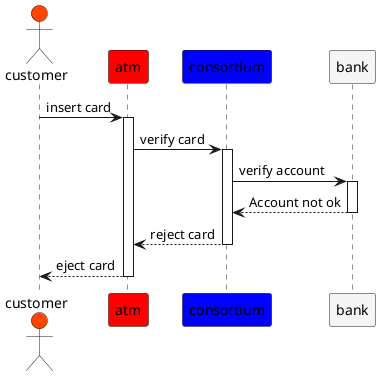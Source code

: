 @@startuml
    actor customer #OrangeRed
    participant atm #red
    participant consortium #Blue
    participant bank #WhiteSmoke


    customer -> atm ++ : insert card

    atm -> consortium : verify card

    activate consortium
    
    consortium -> bank : verify account

    activate bank

    bank --> consortium: Account not ok 

    deactivate bank

    consortium --> atm: reject card

    deactivate consortium

    atm --> customer: eject card 

    deactivate atm   

@@enduml